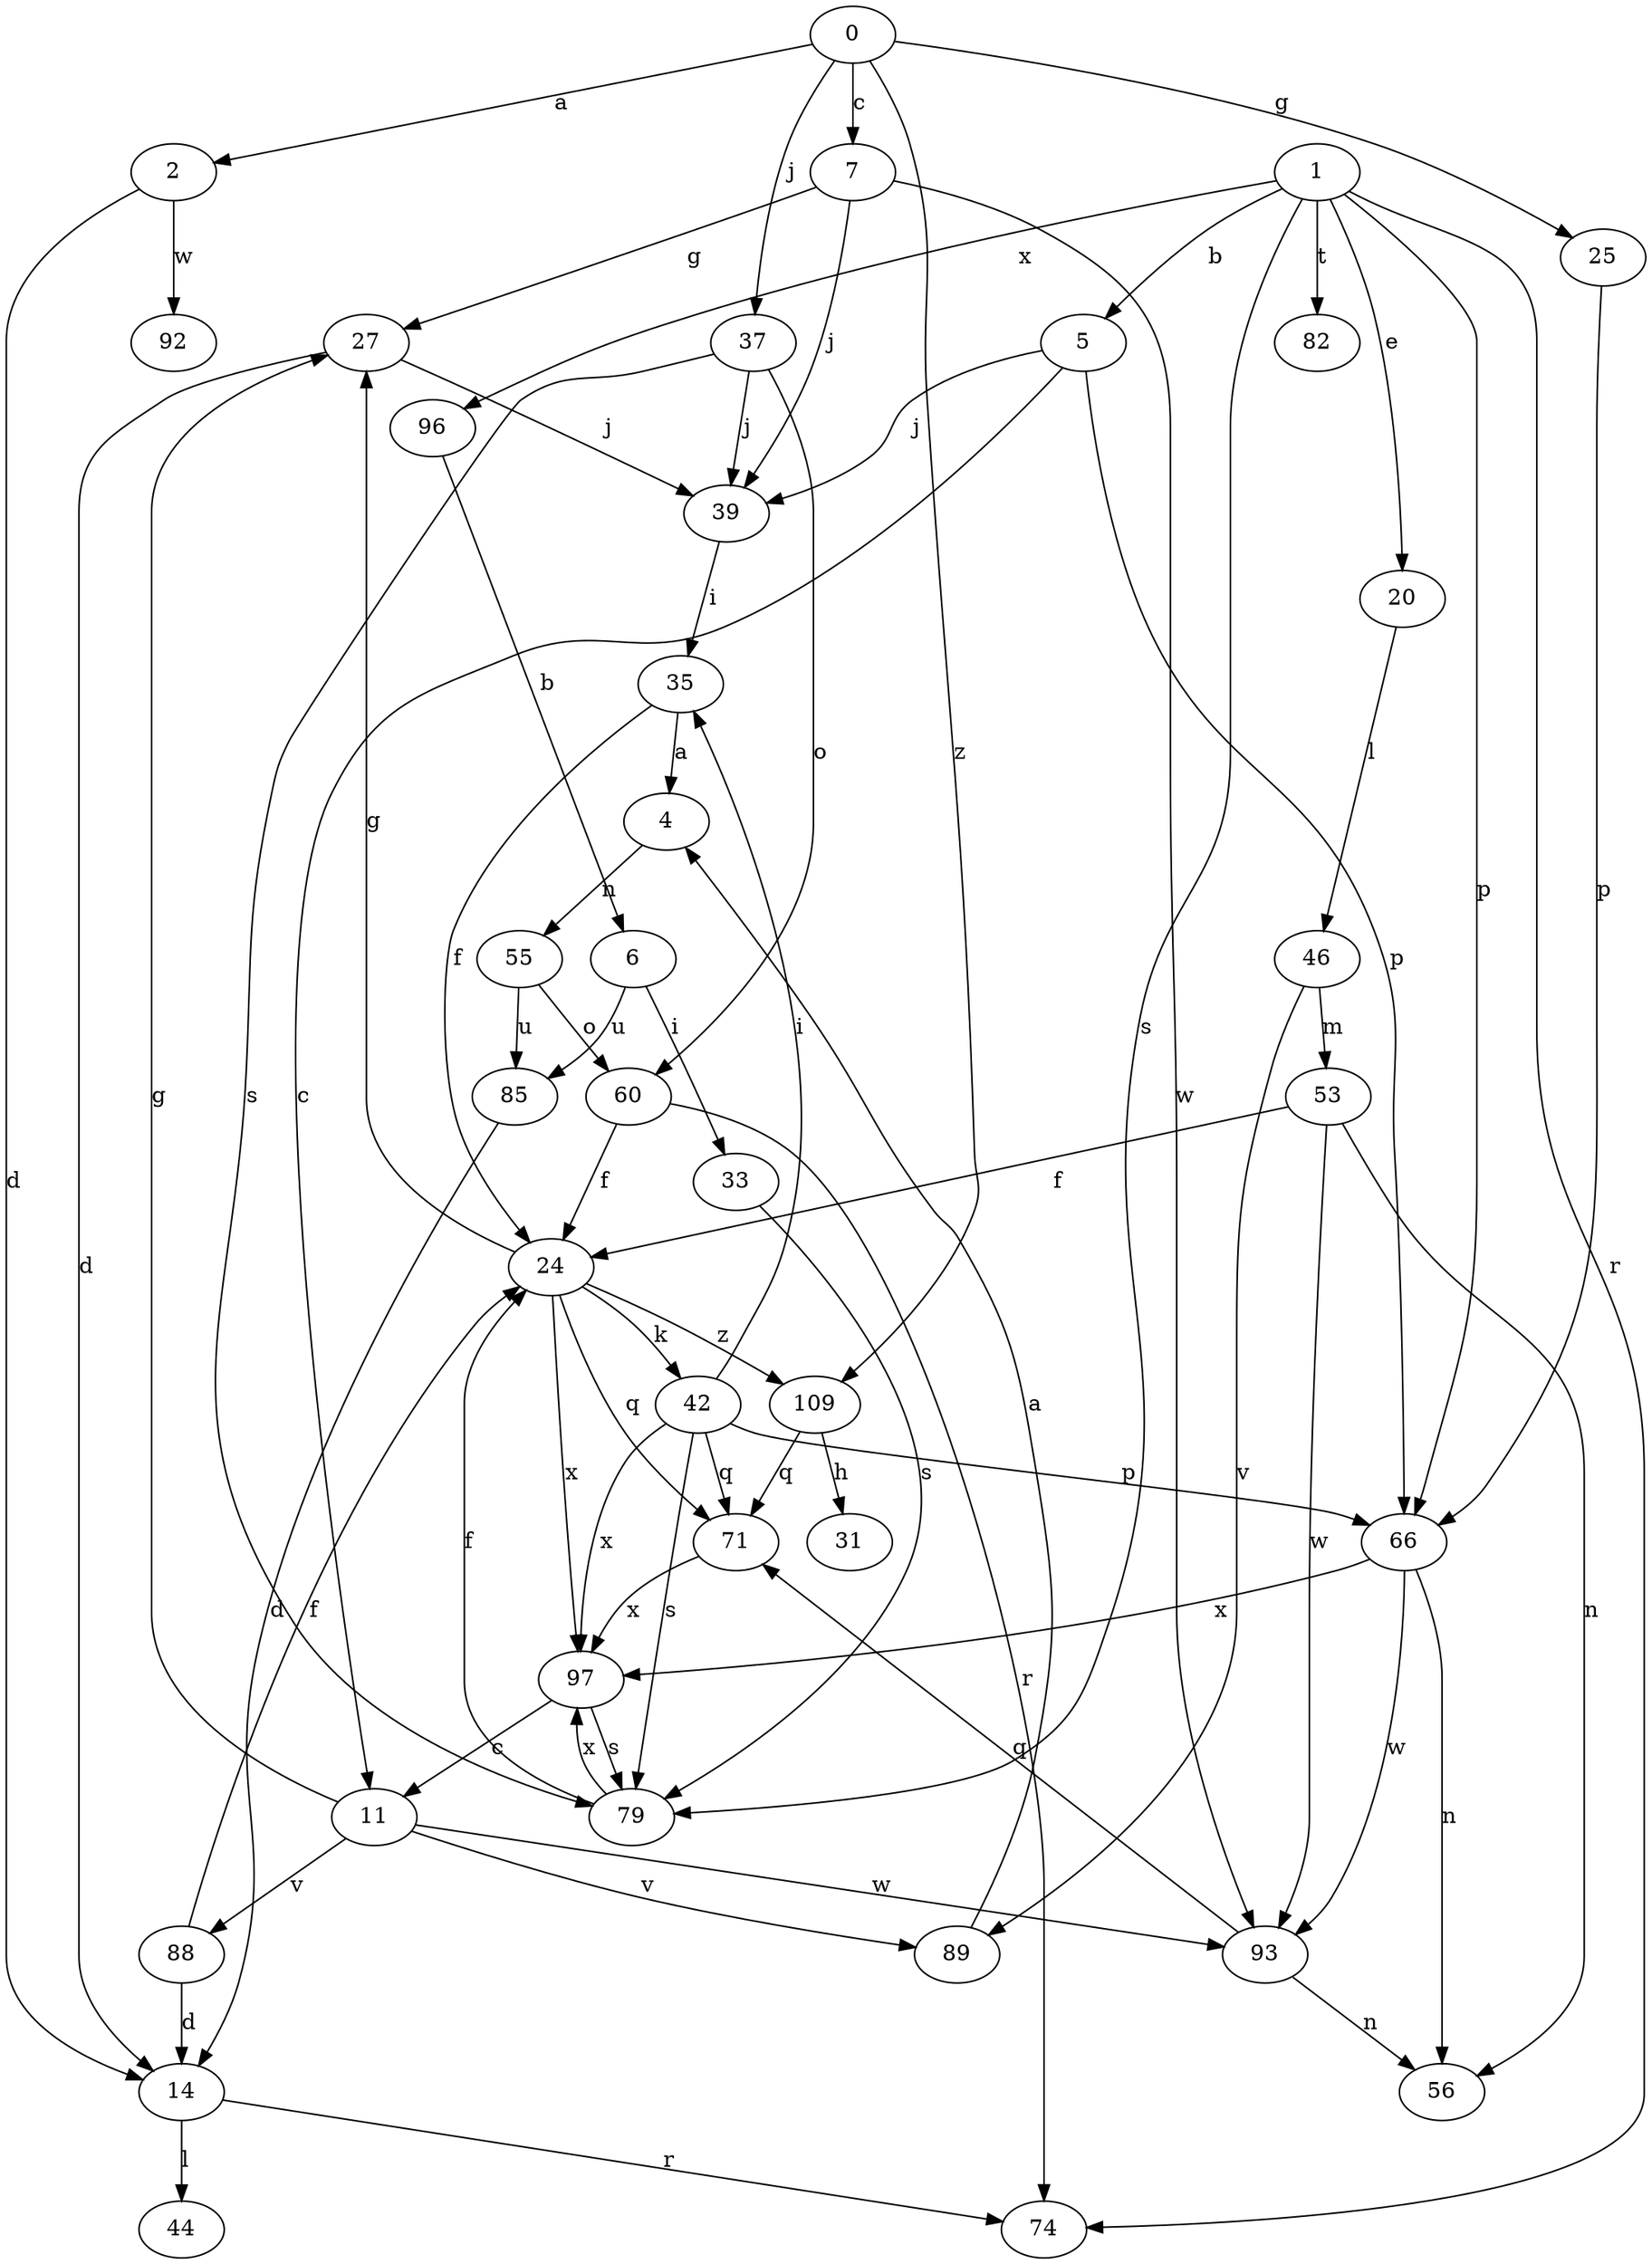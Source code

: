 strict digraph  {
0;
1;
2;
4;
5;
6;
7;
11;
14;
20;
24;
25;
27;
31;
33;
35;
37;
39;
42;
44;
46;
53;
55;
56;
60;
66;
71;
74;
79;
82;
85;
88;
89;
92;
93;
96;
97;
109;
0 -> 2  [label=a];
0 -> 7  [label=c];
0 -> 25  [label=g];
0 -> 37  [label=j];
0 -> 109  [label=z];
1 -> 5  [label=b];
1 -> 20  [label=e];
1 -> 66  [label=p];
1 -> 74  [label=r];
1 -> 79  [label=s];
1 -> 82  [label=t];
1 -> 96  [label=x];
2 -> 14  [label=d];
2 -> 92  [label=w];
4 -> 55  [label=n];
5 -> 11  [label=c];
5 -> 39  [label=j];
5 -> 66  [label=p];
6 -> 33  [label=i];
6 -> 85  [label=u];
7 -> 27  [label=g];
7 -> 39  [label=j];
7 -> 93  [label=w];
11 -> 27  [label=g];
11 -> 88  [label=v];
11 -> 89  [label=v];
11 -> 93  [label=w];
14 -> 44  [label=l];
14 -> 74  [label=r];
20 -> 46  [label=l];
24 -> 27  [label=g];
24 -> 42  [label=k];
24 -> 71  [label=q];
24 -> 97  [label=x];
24 -> 109  [label=z];
25 -> 66  [label=p];
27 -> 14  [label=d];
27 -> 39  [label=j];
33 -> 79  [label=s];
35 -> 4  [label=a];
35 -> 24  [label=f];
37 -> 39  [label=j];
37 -> 60  [label=o];
37 -> 79  [label=s];
39 -> 35  [label=i];
42 -> 35  [label=i];
42 -> 66  [label=p];
42 -> 71  [label=q];
42 -> 79  [label=s];
42 -> 97  [label=x];
46 -> 53  [label=m];
46 -> 89  [label=v];
53 -> 24  [label=f];
53 -> 56  [label=n];
53 -> 93  [label=w];
55 -> 60  [label=o];
55 -> 85  [label=u];
60 -> 24  [label=f];
60 -> 74  [label=r];
66 -> 56  [label=n];
66 -> 93  [label=w];
66 -> 97  [label=x];
71 -> 97  [label=x];
79 -> 24  [label=f];
79 -> 97  [label=x];
85 -> 14  [label=d];
88 -> 14  [label=d];
88 -> 24  [label=f];
89 -> 4  [label=a];
93 -> 56  [label=n];
93 -> 71  [label=q];
96 -> 6  [label=b];
97 -> 11  [label=c];
97 -> 79  [label=s];
109 -> 31  [label=h];
109 -> 71  [label=q];
}
